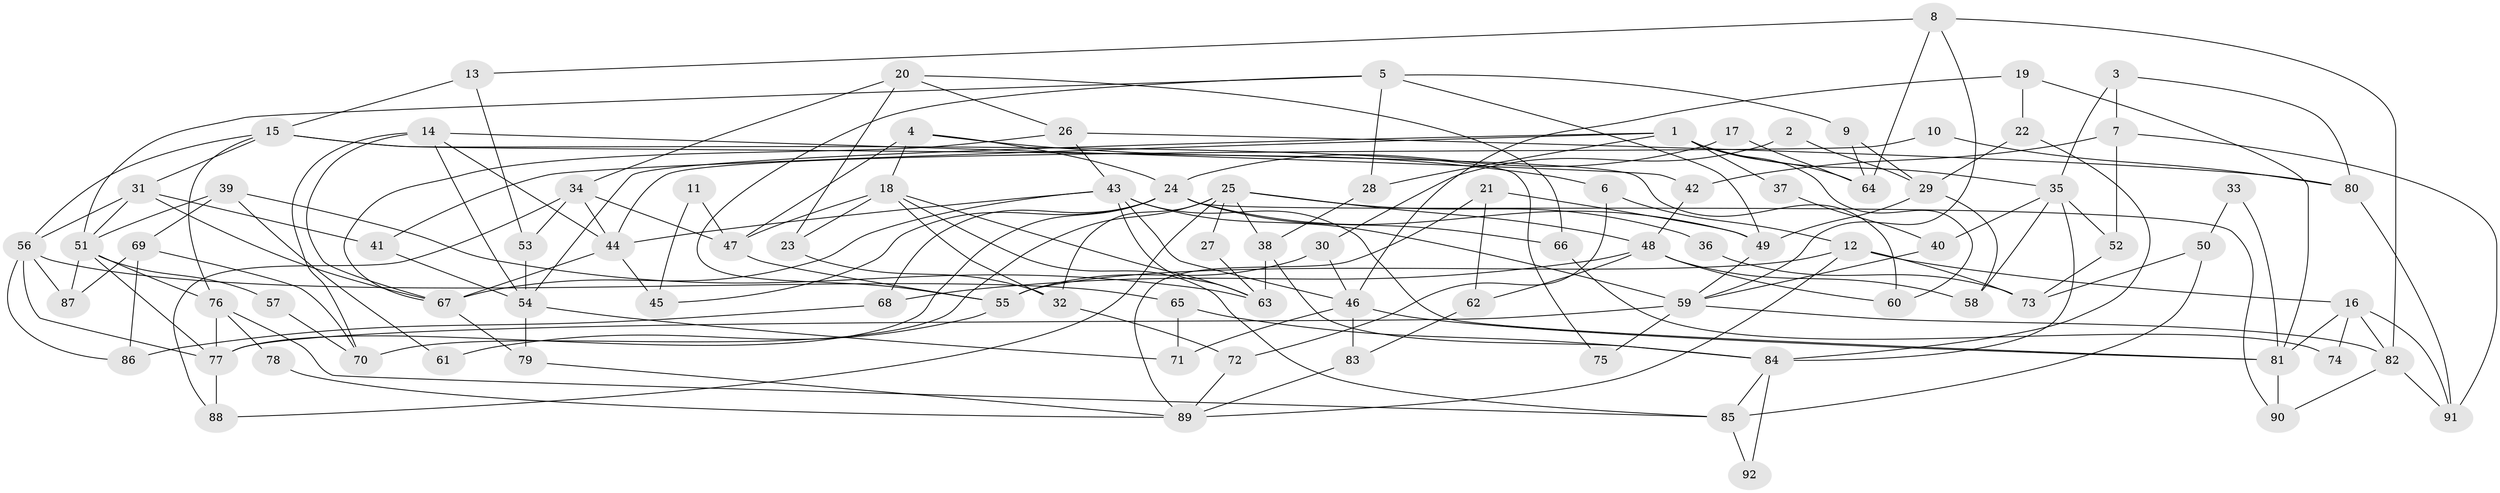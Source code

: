 // coarse degree distribution, {7: 0.11666666666666667, 2: 0.13333333333333333, 3: 0.23333333333333334, 4: 0.11666666666666667, 6: 0.18333333333333332, 5: 0.1, 9: 0.05, 8: 0.05, 10: 0.016666666666666666}
// Generated by graph-tools (version 1.1) at 2025/52/02/27/25 19:52:07]
// undirected, 92 vertices, 184 edges
graph export_dot {
graph [start="1"]
  node [color=gray90,style=filled];
  1;
  2;
  3;
  4;
  5;
  6;
  7;
  8;
  9;
  10;
  11;
  12;
  13;
  14;
  15;
  16;
  17;
  18;
  19;
  20;
  21;
  22;
  23;
  24;
  25;
  26;
  27;
  28;
  29;
  30;
  31;
  32;
  33;
  34;
  35;
  36;
  37;
  38;
  39;
  40;
  41;
  42;
  43;
  44;
  45;
  46;
  47;
  48;
  49;
  50;
  51;
  52;
  53;
  54;
  55;
  56;
  57;
  58;
  59;
  60;
  61;
  62;
  63;
  64;
  65;
  66;
  67;
  68;
  69;
  70;
  71;
  72;
  73;
  74;
  75;
  76;
  77;
  78;
  79;
  80;
  81;
  82;
  83;
  84;
  85;
  86;
  87;
  88;
  89;
  90;
  91;
  92;
  1 -- 35;
  1 -- 54;
  1 -- 28;
  1 -- 37;
  1 -- 41;
  1 -- 60;
  1 -- 64;
  2 -- 30;
  2 -- 29;
  3 -- 80;
  3 -- 35;
  3 -- 7;
  4 -- 18;
  4 -- 47;
  4 -- 6;
  4 -- 24;
  5 -- 49;
  5 -- 51;
  5 -- 9;
  5 -- 28;
  5 -- 55;
  6 -- 12;
  6 -- 72;
  7 -- 42;
  7 -- 52;
  7 -- 91;
  8 -- 59;
  8 -- 82;
  8 -- 13;
  8 -- 64;
  9 -- 64;
  9 -- 29;
  10 -- 80;
  10 -- 44;
  11 -- 47;
  11 -- 45;
  12 -- 16;
  12 -- 89;
  12 -- 55;
  12 -- 73;
  13 -- 15;
  13 -- 53;
  14 -- 54;
  14 -- 44;
  14 -- 42;
  14 -- 67;
  14 -- 70;
  15 -- 76;
  15 -- 56;
  15 -- 31;
  15 -- 60;
  15 -- 75;
  16 -- 82;
  16 -- 81;
  16 -- 74;
  16 -- 91;
  17 -- 64;
  17 -- 24;
  18 -- 63;
  18 -- 23;
  18 -- 32;
  18 -- 47;
  18 -- 85;
  19 -- 46;
  19 -- 81;
  19 -- 22;
  20 -- 34;
  20 -- 26;
  20 -- 23;
  20 -- 66;
  21 -- 89;
  21 -- 49;
  21 -- 62;
  22 -- 84;
  22 -- 29;
  23 -- 32;
  24 -- 77;
  24 -- 45;
  24 -- 49;
  24 -- 66;
  24 -- 68;
  24 -- 90;
  25 -- 88;
  25 -- 48;
  25 -- 27;
  25 -- 32;
  25 -- 36;
  25 -- 38;
  25 -- 70;
  26 -- 67;
  26 -- 43;
  26 -- 80;
  27 -- 63;
  28 -- 38;
  29 -- 49;
  29 -- 58;
  30 -- 46;
  30 -- 55;
  31 -- 67;
  31 -- 41;
  31 -- 51;
  31 -- 56;
  32 -- 72;
  33 -- 81;
  33 -- 50;
  34 -- 53;
  34 -- 47;
  34 -- 44;
  34 -- 88;
  35 -- 84;
  35 -- 58;
  35 -- 40;
  35 -- 52;
  36 -- 73;
  37 -- 40;
  38 -- 63;
  38 -- 84;
  39 -- 63;
  39 -- 51;
  39 -- 61;
  39 -- 69;
  40 -- 59;
  41 -- 54;
  42 -- 48;
  43 -- 59;
  43 -- 44;
  43 -- 46;
  43 -- 63;
  43 -- 67;
  43 -- 81;
  44 -- 67;
  44 -- 45;
  46 -- 71;
  46 -- 81;
  46 -- 83;
  47 -- 55;
  48 -- 68;
  48 -- 60;
  48 -- 58;
  48 -- 62;
  49 -- 59;
  50 -- 73;
  50 -- 85;
  51 -- 87;
  51 -- 57;
  51 -- 76;
  51 -- 77;
  52 -- 73;
  53 -- 54;
  54 -- 79;
  54 -- 71;
  55 -- 61;
  56 -- 77;
  56 -- 65;
  56 -- 86;
  56 -- 87;
  57 -- 70;
  59 -- 82;
  59 -- 75;
  59 -- 77;
  62 -- 83;
  65 -- 84;
  65 -- 71;
  66 -- 74;
  67 -- 79;
  68 -- 86;
  69 -- 70;
  69 -- 86;
  69 -- 87;
  72 -- 89;
  76 -- 77;
  76 -- 78;
  76 -- 85;
  77 -- 88;
  78 -- 89;
  79 -- 89;
  80 -- 91;
  81 -- 90;
  82 -- 91;
  82 -- 90;
  83 -- 89;
  84 -- 85;
  84 -- 92;
  85 -- 92;
}

